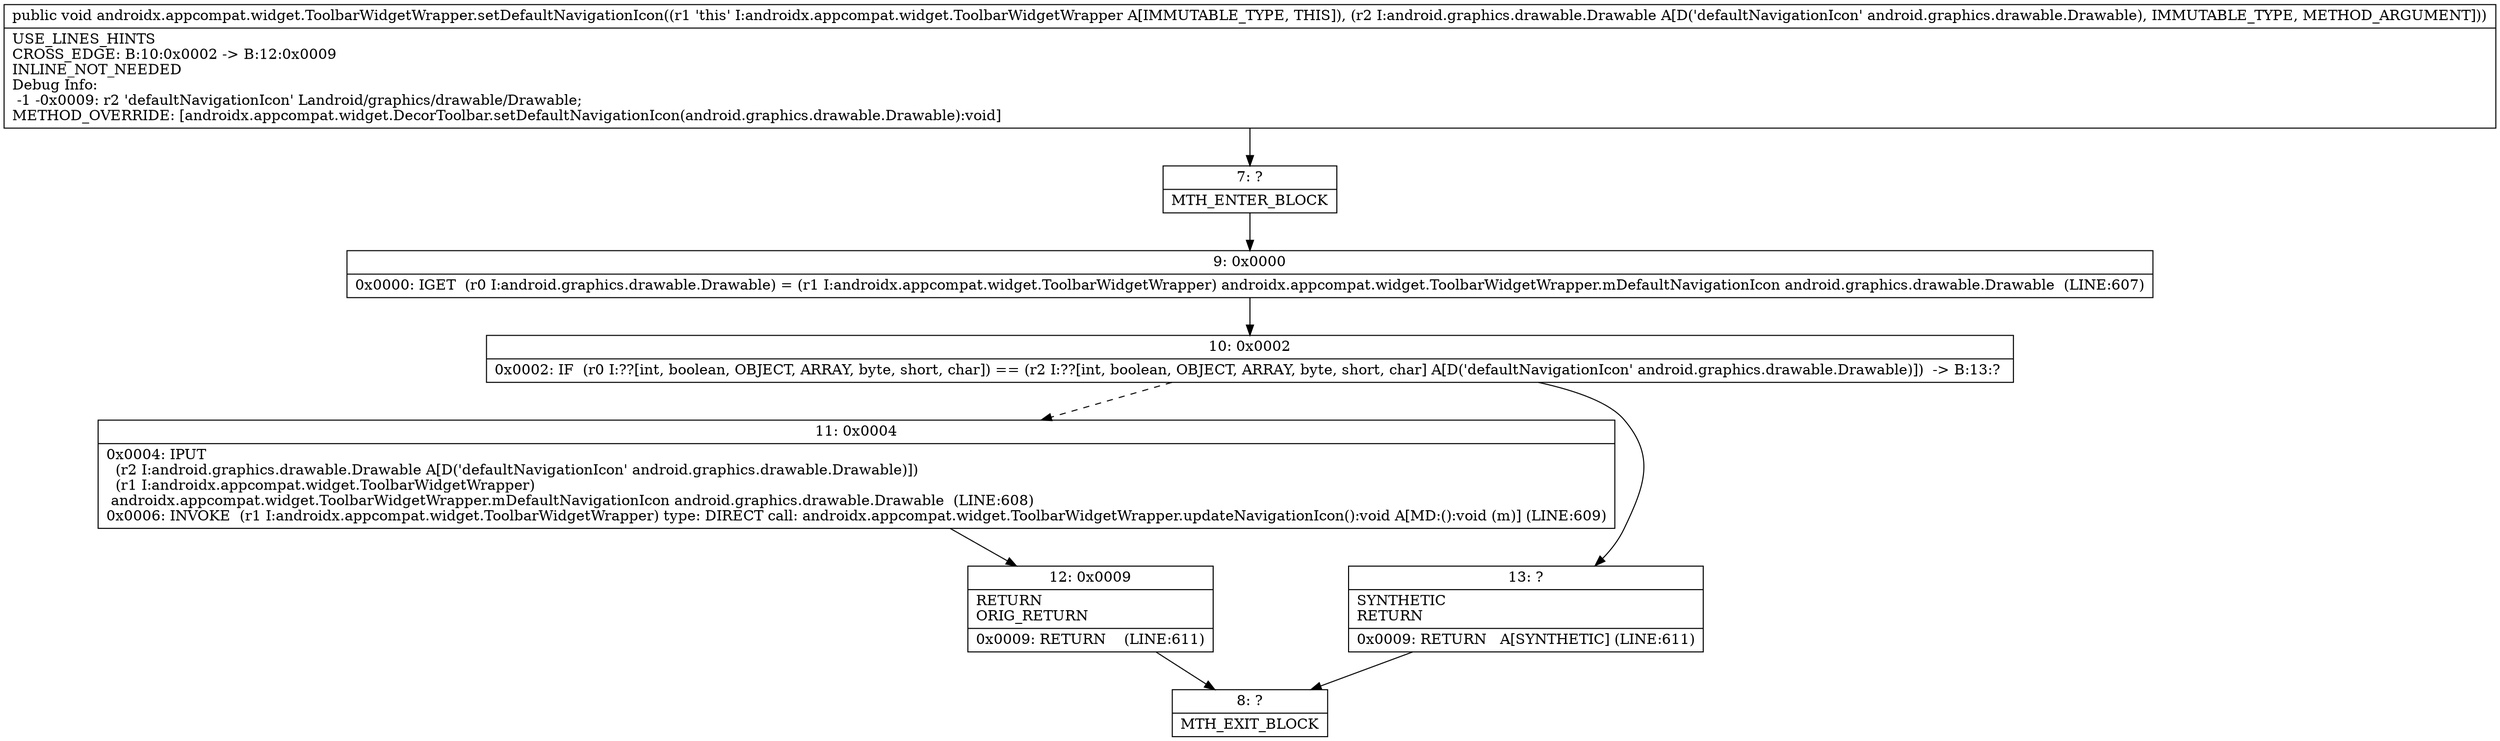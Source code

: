 digraph "CFG forandroidx.appcompat.widget.ToolbarWidgetWrapper.setDefaultNavigationIcon(Landroid\/graphics\/drawable\/Drawable;)V" {
Node_7 [shape=record,label="{7\:\ ?|MTH_ENTER_BLOCK\l}"];
Node_9 [shape=record,label="{9\:\ 0x0000|0x0000: IGET  (r0 I:android.graphics.drawable.Drawable) = (r1 I:androidx.appcompat.widget.ToolbarWidgetWrapper) androidx.appcompat.widget.ToolbarWidgetWrapper.mDefaultNavigationIcon android.graphics.drawable.Drawable  (LINE:607)\l}"];
Node_10 [shape=record,label="{10\:\ 0x0002|0x0002: IF  (r0 I:??[int, boolean, OBJECT, ARRAY, byte, short, char]) == (r2 I:??[int, boolean, OBJECT, ARRAY, byte, short, char] A[D('defaultNavigationIcon' android.graphics.drawable.Drawable)])  \-\> B:13:? \l}"];
Node_11 [shape=record,label="{11\:\ 0x0004|0x0004: IPUT  \l  (r2 I:android.graphics.drawable.Drawable A[D('defaultNavigationIcon' android.graphics.drawable.Drawable)])\l  (r1 I:androidx.appcompat.widget.ToolbarWidgetWrapper)\l androidx.appcompat.widget.ToolbarWidgetWrapper.mDefaultNavigationIcon android.graphics.drawable.Drawable  (LINE:608)\l0x0006: INVOKE  (r1 I:androidx.appcompat.widget.ToolbarWidgetWrapper) type: DIRECT call: androidx.appcompat.widget.ToolbarWidgetWrapper.updateNavigationIcon():void A[MD:():void (m)] (LINE:609)\l}"];
Node_12 [shape=record,label="{12\:\ 0x0009|RETURN\lORIG_RETURN\l|0x0009: RETURN    (LINE:611)\l}"];
Node_8 [shape=record,label="{8\:\ ?|MTH_EXIT_BLOCK\l}"];
Node_13 [shape=record,label="{13\:\ ?|SYNTHETIC\lRETURN\l|0x0009: RETURN   A[SYNTHETIC] (LINE:611)\l}"];
MethodNode[shape=record,label="{public void androidx.appcompat.widget.ToolbarWidgetWrapper.setDefaultNavigationIcon((r1 'this' I:androidx.appcompat.widget.ToolbarWidgetWrapper A[IMMUTABLE_TYPE, THIS]), (r2 I:android.graphics.drawable.Drawable A[D('defaultNavigationIcon' android.graphics.drawable.Drawable), IMMUTABLE_TYPE, METHOD_ARGUMENT]))  | USE_LINES_HINTS\lCROSS_EDGE: B:10:0x0002 \-\> B:12:0x0009\lINLINE_NOT_NEEDED\lDebug Info:\l  \-1 \-0x0009: r2 'defaultNavigationIcon' Landroid\/graphics\/drawable\/Drawable;\lMETHOD_OVERRIDE: [androidx.appcompat.widget.DecorToolbar.setDefaultNavigationIcon(android.graphics.drawable.Drawable):void]\l}"];
MethodNode -> Node_7;Node_7 -> Node_9;
Node_9 -> Node_10;
Node_10 -> Node_11[style=dashed];
Node_10 -> Node_13;
Node_11 -> Node_12;
Node_12 -> Node_8;
Node_13 -> Node_8;
}

